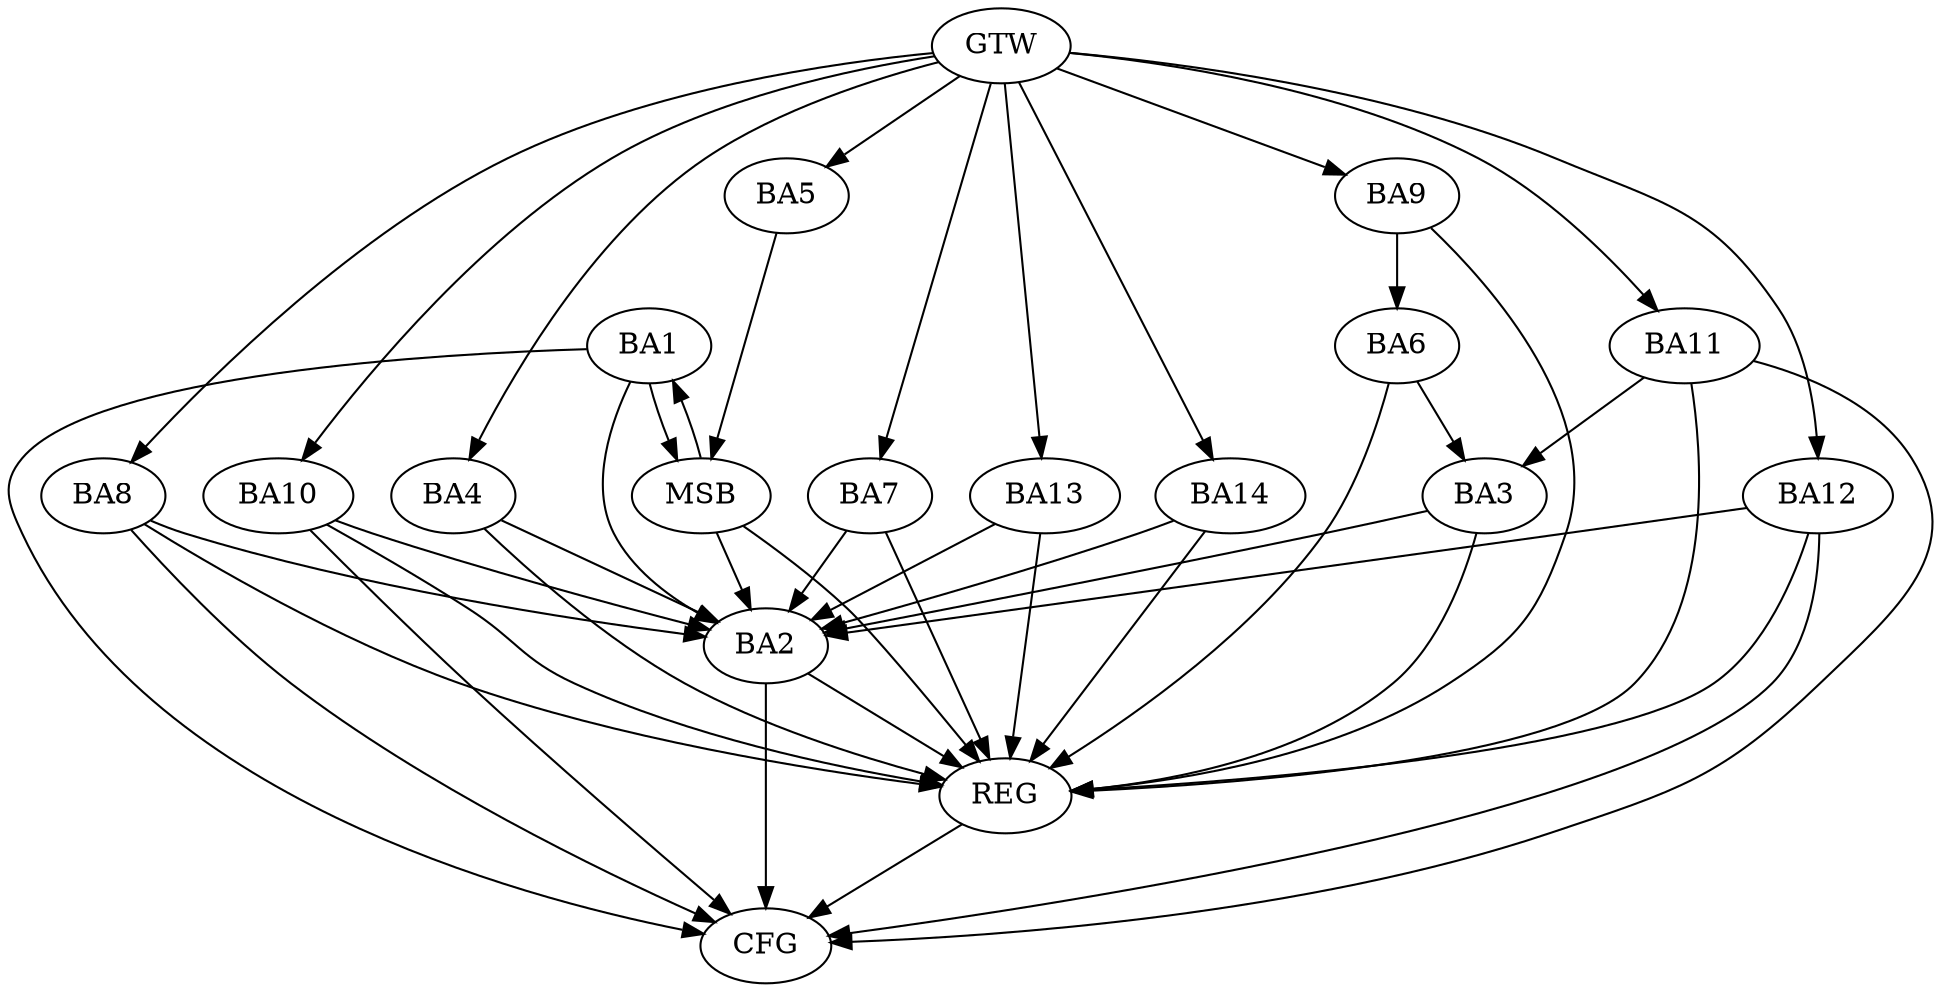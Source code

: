 strict digraph G {
  BA1 [ label="BA1" ];
  BA2 [ label="BA2" ];
  BA3 [ label="BA3" ];
  BA4 [ label="BA4" ];
  BA5 [ label="BA5" ];
  BA6 [ label="BA6" ];
  BA7 [ label="BA7" ];
  BA8 [ label="BA8" ];
  BA9 [ label="BA9" ];
  BA10 [ label="BA10" ];
  BA11 [ label="BA11" ];
  BA12 [ label="BA12" ];
  BA13 [ label="BA13" ];
  BA14 [ label="BA14" ];
  GTW [ label="GTW" ];
  REG [ label="REG" ];
  MSB [ label="MSB" ];
  CFG [ label="CFG" ];
  BA3 -> BA2;
  BA4 -> BA2;
  BA6 -> BA3;
  BA8 -> BA2;
  BA9 -> BA6;
  BA11 -> BA3;
  BA14 -> BA2;
  GTW -> BA4;
  GTW -> BA5;
  GTW -> BA7;
  GTW -> BA8;
  GTW -> BA9;
  GTW -> BA10;
  GTW -> BA11;
  GTW -> BA12;
  GTW -> BA13;
  GTW -> BA14;
  BA2 -> REG;
  BA3 -> REG;
  BA4 -> REG;
  BA6 -> REG;
  BA7 -> REG;
  BA8 -> REG;
  BA9 -> REG;
  BA10 -> REG;
  BA11 -> REG;
  BA12 -> REG;
  BA13 -> REG;
  BA14 -> REG;
  BA1 -> MSB;
  MSB -> BA2;
  MSB -> REG;
  BA5 -> MSB;
  MSB -> BA1;
  BA2 -> CFG;
  BA11 -> CFG;
  BA1 -> CFG;
  BA8 -> CFG;
  BA10 -> CFG;
  BA12 -> CFG;
  REG -> CFG;
  BA10 -> BA2;
  BA1 -> BA2;
  BA12 -> BA2;
  BA13 -> BA2;
  BA7 -> BA2;
}

